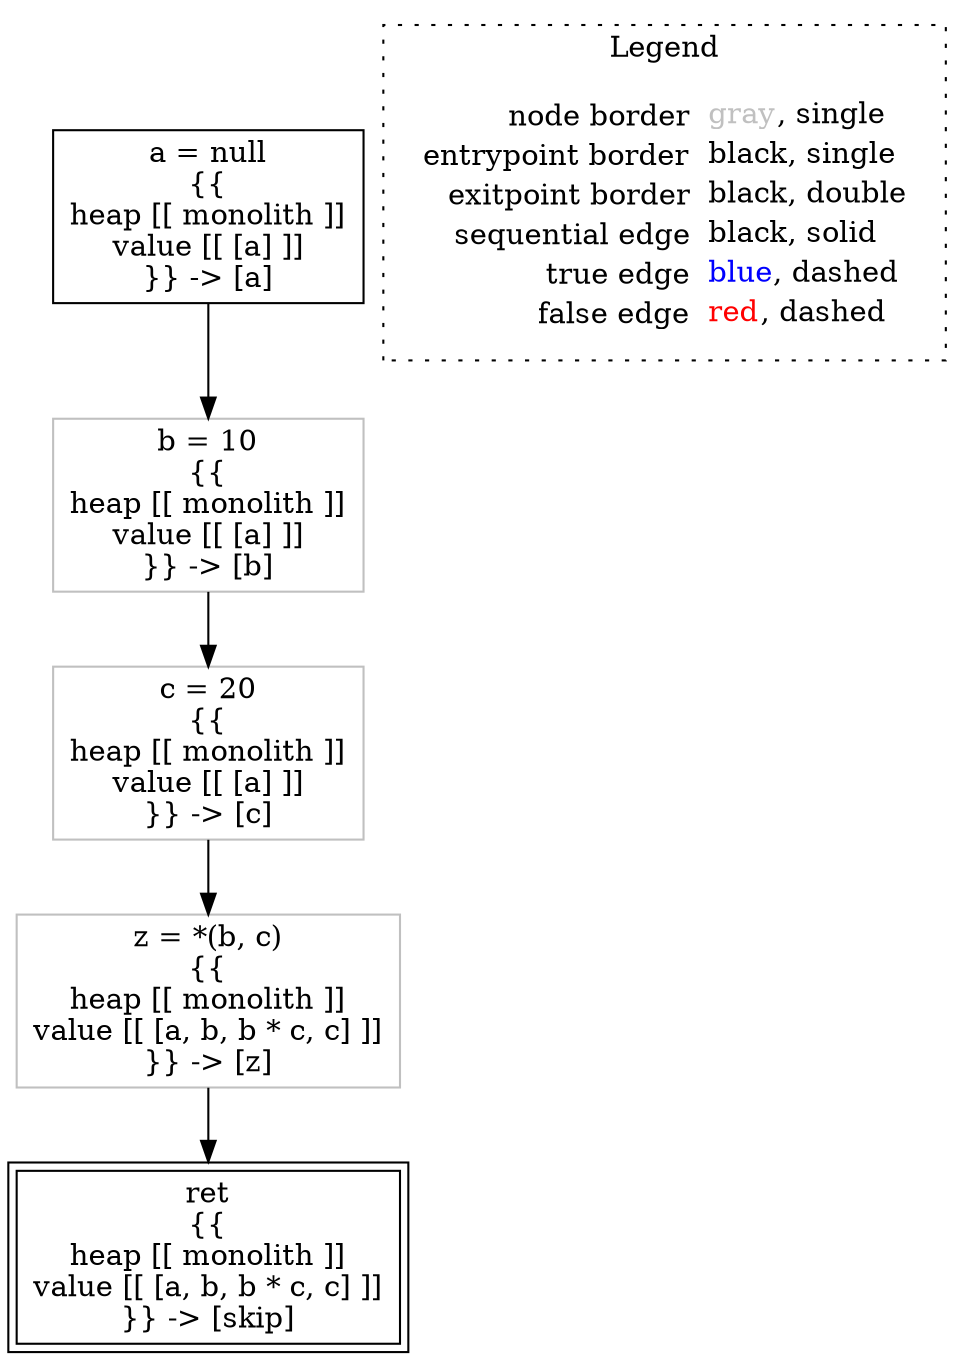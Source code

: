 digraph {
	"node0" [shape="rect",color="black",label=<a = null<BR/>{{<BR/>heap [[ monolith ]]<BR/>value [[ [a] ]]<BR/>}} -&gt; [a]>];
	"node1" [shape="rect",color="gray",label=<z = *(b, c)<BR/>{{<BR/>heap [[ monolith ]]<BR/>value [[ [a, b, b * c, c] ]]<BR/>}} -&gt; [z]>];
	"node2" [shape="rect",color="gray",label=<c = 20<BR/>{{<BR/>heap [[ monolith ]]<BR/>value [[ [a] ]]<BR/>}} -&gt; [c]>];
	"node3" [shape="rect",color="black",peripheries="2",label=<ret<BR/>{{<BR/>heap [[ monolith ]]<BR/>value [[ [a, b, b * c, c] ]]<BR/>}} -&gt; [skip]>];
	"node4" [shape="rect",color="gray",label=<b = 10<BR/>{{<BR/>heap [[ monolith ]]<BR/>value [[ [a] ]]<BR/>}} -&gt; [b]>];
	"node0" -> "node4" [color="black"];
	"node1" -> "node3" [color="black"];
	"node2" -> "node1" [color="black"];
	"node4" -> "node2" [color="black"];
subgraph cluster_legend {
	label="Legend";
	style=dotted;
	node [shape=plaintext];
	"legend" [label=<<table border="0" cellpadding="2" cellspacing="0" cellborder="0"><tr><td align="right">node border&nbsp;</td><td align="left"><font color="gray">gray</font>, single</td></tr><tr><td align="right">entrypoint border&nbsp;</td><td align="left"><font color="black">black</font>, single</td></tr><tr><td align="right">exitpoint border&nbsp;</td><td align="left"><font color="black">black</font>, double</td></tr><tr><td align="right">sequential edge&nbsp;</td><td align="left"><font color="black">black</font>, solid</td></tr><tr><td align="right">true edge&nbsp;</td><td align="left"><font color="blue">blue</font>, dashed</td></tr><tr><td align="right">false edge&nbsp;</td><td align="left"><font color="red">red</font>, dashed</td></tr></table>>];
}

}
